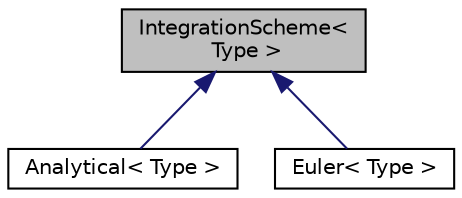 digraph "IntegrationScheme&lt; Type &gt;"
{
  bgcolor="transparent";
  edge [fontname="Helvetica",fontsize="10",labelfontname="Helvetica",labelfontsize="10"];
  node [fontname="Helvetica",fontsize="10",shape=record];
  Node1 [label="IntegrationScheme\<\l Type \>",height=0.2,width=0.4,color="black", fillcolor="grey75", style="filled", fontcolor="black"];
  Node1 -> Node2 [dir="back",color="midnightblue",fontsize="10",style="solid",fontname="Helvetica"];
  Node2 [label="Analytical\< Type \>",height=0.2,width=0.4,color="black",URL="$a00050.html",tooltip="Analytical integration. "];
  Node1 -> Node3 [dir="back",color="midnightblue",fontsize="10",style="solid",fontname="Helvetica"];
  Node3 [label="Euler\< Type \>",height=0.2,width=0.4,color="black",URL="$a00690.html",tooltip="Euler-implicit integration. "];
}
